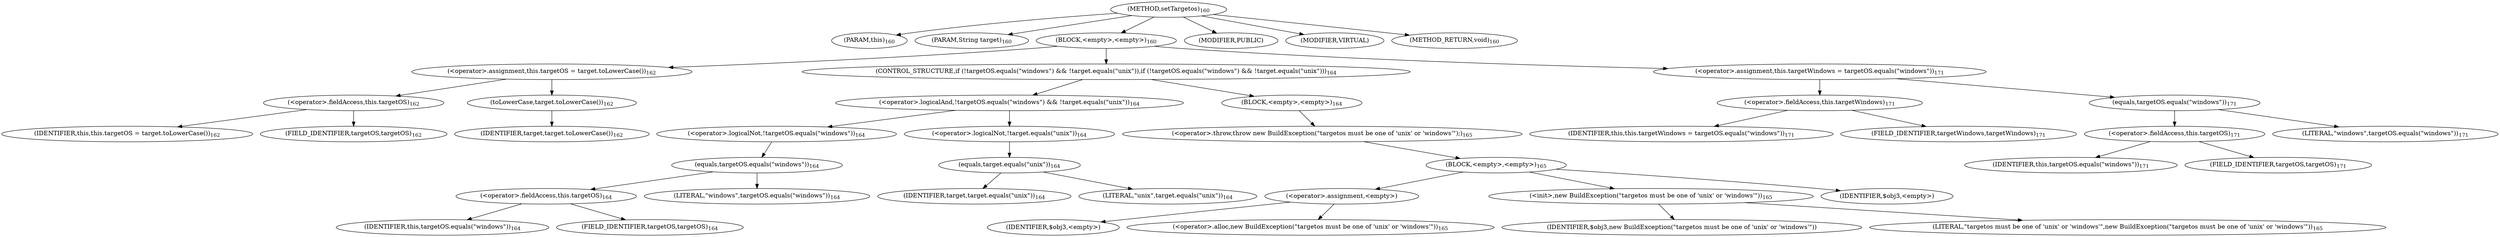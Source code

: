 digraph "setTargetos" {  
"236" [label = <(METHOD,setTargetos)<SUB>160</SUB>> ]
"237" [label = <(PARAM,this)<SUB>160</SUB>> ]
"238" [label = <(PARAM,String target)<SUB>160</SUB>> ]
"239" [label = <(BLOCK,&lt;empty&gt;,&lt;empty&gt;)<SUB>160</SUB>> ]
"240" [label = <(&lt;operator&gt;.assignment,this.targetOS = target.toLowerCase())<SUB>162</SUB>> ]
"241" [label = <(&lt;operator&gt;.fieldAccess,this.targetOS)<SUB>162</SUB>> ]
"242" [label = <(IDENTIFIER,this,this.targetOS = target.toLowerCase())<SUB>162</SUB>> ]
"243" [label = <(FIELD_IDENTIFIER,targetOS,targetOS)<SUB>162</SUB>> ]
"244" [label = <(toLowerCase,target.toLowerCase())<SUB>162</SUB>> ]
"245" [label = <(IDENTIFIER,target,target.toLowerCase())<SUB>162</SUB>> ]
"246" [label = <(CONTROL_STRUCTURE,if (!targetOS.equals(&quot;windows&quot;) &amp;&amp; !target.equals(&quot;unix&quot;)),if (!targetOS.equals(&quot;windows&quot;) &amp;&amp; !target.equals(&quot;unix&quot;)))<SUB>164</SUB>> ]
"247" [label = <(&lt;operator&gt;.logicalAnd,!targetOS.equals(&quot;windows&quot;) &amp;&amp; !target.equals(&quot;unix&quot;))<SUB>164</SUB>> ]
"248" [label = <(&lt;operator&gt;.logicalNot,!targetOS.equals(&quot;windows&quot;))<SUB>164</SUB>> ]
"249" [label = <(equals,targetOS.equals(&quot;windows&quot;))<SUB>164</SUB>> ]
"250" [label = <(&lt;operator&gt;.fieldAccess,this.targetOS)<SUB>164</SUB>> ]
"251" [label = <(IDENTIFIER,this,targetOS.equals(&quot;windows&quot;))<SUB>164</SUB>> ]
"252" [label = <(FIELD_IDENTIFIER,targetOS,targetOS)<SUB>164</SUB>> ]
"253" [label = <(LITERAL,&quot;windows&quot;,targetOS.equals(&quot;windows&quot;))<SUB>164</SUB>> ]
"254" [label = <(&lt;operator&gt;.logicalNot,!target.equals(&quot;unix&quot;))<SUB>164</SUB>> ]
"255" [label = <(equals,target.equals(&quot;unix&quot;))<SUB>164</SUB>> ]
"256" [label = <(IDENTIFIER,target,target.equals(&quot;unix&quot;))<SUB>164</SUB>> ]
"257" [label = <(LITERAL,&quot;unix&quot;,target.equals(&quot;unix&quot;))<SUB>164</SUB>> ]
"258" [label = <(BLOCK,&lt;empty&gt;,&lt;empty&gt;)<SUB>164</SUB>> ]
"259" [label = <(&lt;operator&gt;.throw,throw new BuildException(&quot;targetos must be one of 'unix' or 'windows'&quot;);)<SUB>165</SUB>> ]
"260" [label = <(BLOCK,&lt;empty&gt;,&lt;empty&gt;)<SUB>165</SUB>> ]
"261" [label = <(&lt;operator&gt;.assignment,&lt;empty&gt;)> ]
"262" [label = <(IDENTIFIER,$obj3,&lt;empty&gt;)> ]
"263" [label = <(&lt;operator&gt;.alloc,new BuildException(&quot;targetos must be one of 'unix' or 'windows'&quot;))<SUB>165</SUB>> ]
"264" [label = <(&lt;init&gt;,new BuildException(&quot;targetos must be one of 'unix' or 'windows'&quot;))<SUB>165</SUB>> ]
"265" [label = <(IDENTIFIER,$obj3,new BuildException(&quot;targetos must be one of 'unix' or 'windows'&quot;))> ]
"266" [label = <(LITERAL,&quot;targetos must be one of 'unix' or 'windows'&quot;,new BuildException(&quot;targetos must be one of 'unix' or 'windows'&quot;))<SUB>165</SUB>> ]
"267" [label = <(IDENTIFIER,$obj3,&lt;empty&gt;)> ]
"268" [label = <(&lt;operator&gt;.assignment,this.targetWindows = targetOS.equals(&quot;windows&quot;))<SUB>171</SUB>> ]
"269" [label = <(&lt;operator&gt;.fieldAccess,this.targetWindows)<SUB>171</SUB>> ]
"270" [label = <(IDENTIFIER,this,this.targetWindows = targetOS.equals(&quot;windows&quot;))<SUB>171</SUB>> ]
"271" [label = <(FIELD_IDENTIFIER,targetWindows,targetWindows)<SUB>171</SUB>> ]
"272" [label = <(equals,targetOS.equals(&quot;windows&quot;))<SUB>171</SUB>> ]
"273" [label = <(&lt;operator&gt;.fieldAccess,this.targetOS)<SUB>171</SUB>> ]
"274" [label = <(IDENTIFIER,this,targetOS.equals(&quot;windows&quot;))<SUB>171</SUB>> ]
"275" [label = <(FIELD_IDENTIFIER,targetOS,targetOS)<SUB>171</SUB>> ]
"276" [label = <(LITERAL,&quot;windows&quot;,targetOS.equals(&quot;windows&quot;))<SUB>171</SUB>> ]
"277" [label = <(MODIFIER,PUBLIC)> ]
"278" [label = <(MODIFIER,VIRTUAL)> ]
"279" [label = <(METHOD_RETURN,void)<SUB>160</SUB>> ]
  "236" -> "237" 
  "236" -> "238" 
  "236" -> "239" 
  "236" -> "277" 
  "236" -> "278" 
  "236" -> "279" 
  "239" -> "240" 
  "239" -> "246" 
  "239" -> "268" 
  "240" -> "241" 
  "240" -> "244" 
  "241" -> "242" 
  "241" -> "243" 
  "244" -> "245" 
  "246" -> "247" 
  "246" -> "258" 
  "247" -> "248" 
  "247" -> "254" 
  "248" -> "249" 
  "249" -> "250" 
  "249" -> "253" 
  "250" -> "251" 
  "250" -> "252" 
  "254" -> "255" 
  "255" -> "256" 
  "255" -> "257" 
  "258" -> "259" 
  "259" -> "260" 
  "260" -> "261" 
  "260" -> "264" 
  "260" -> "267" 
  "261" -> "262" 
  "261" -> "263" 
  "264" -> "265" 
  "264" -> "266" 
  "268" -> "269" 
  "268" -> "272" 
  "269" -> "270" 
  "269" -> "271" 
  "272" -> "273" 
  "272" -> "276" 
  "273" -> "274" 
  "273" -> "275" 
}
